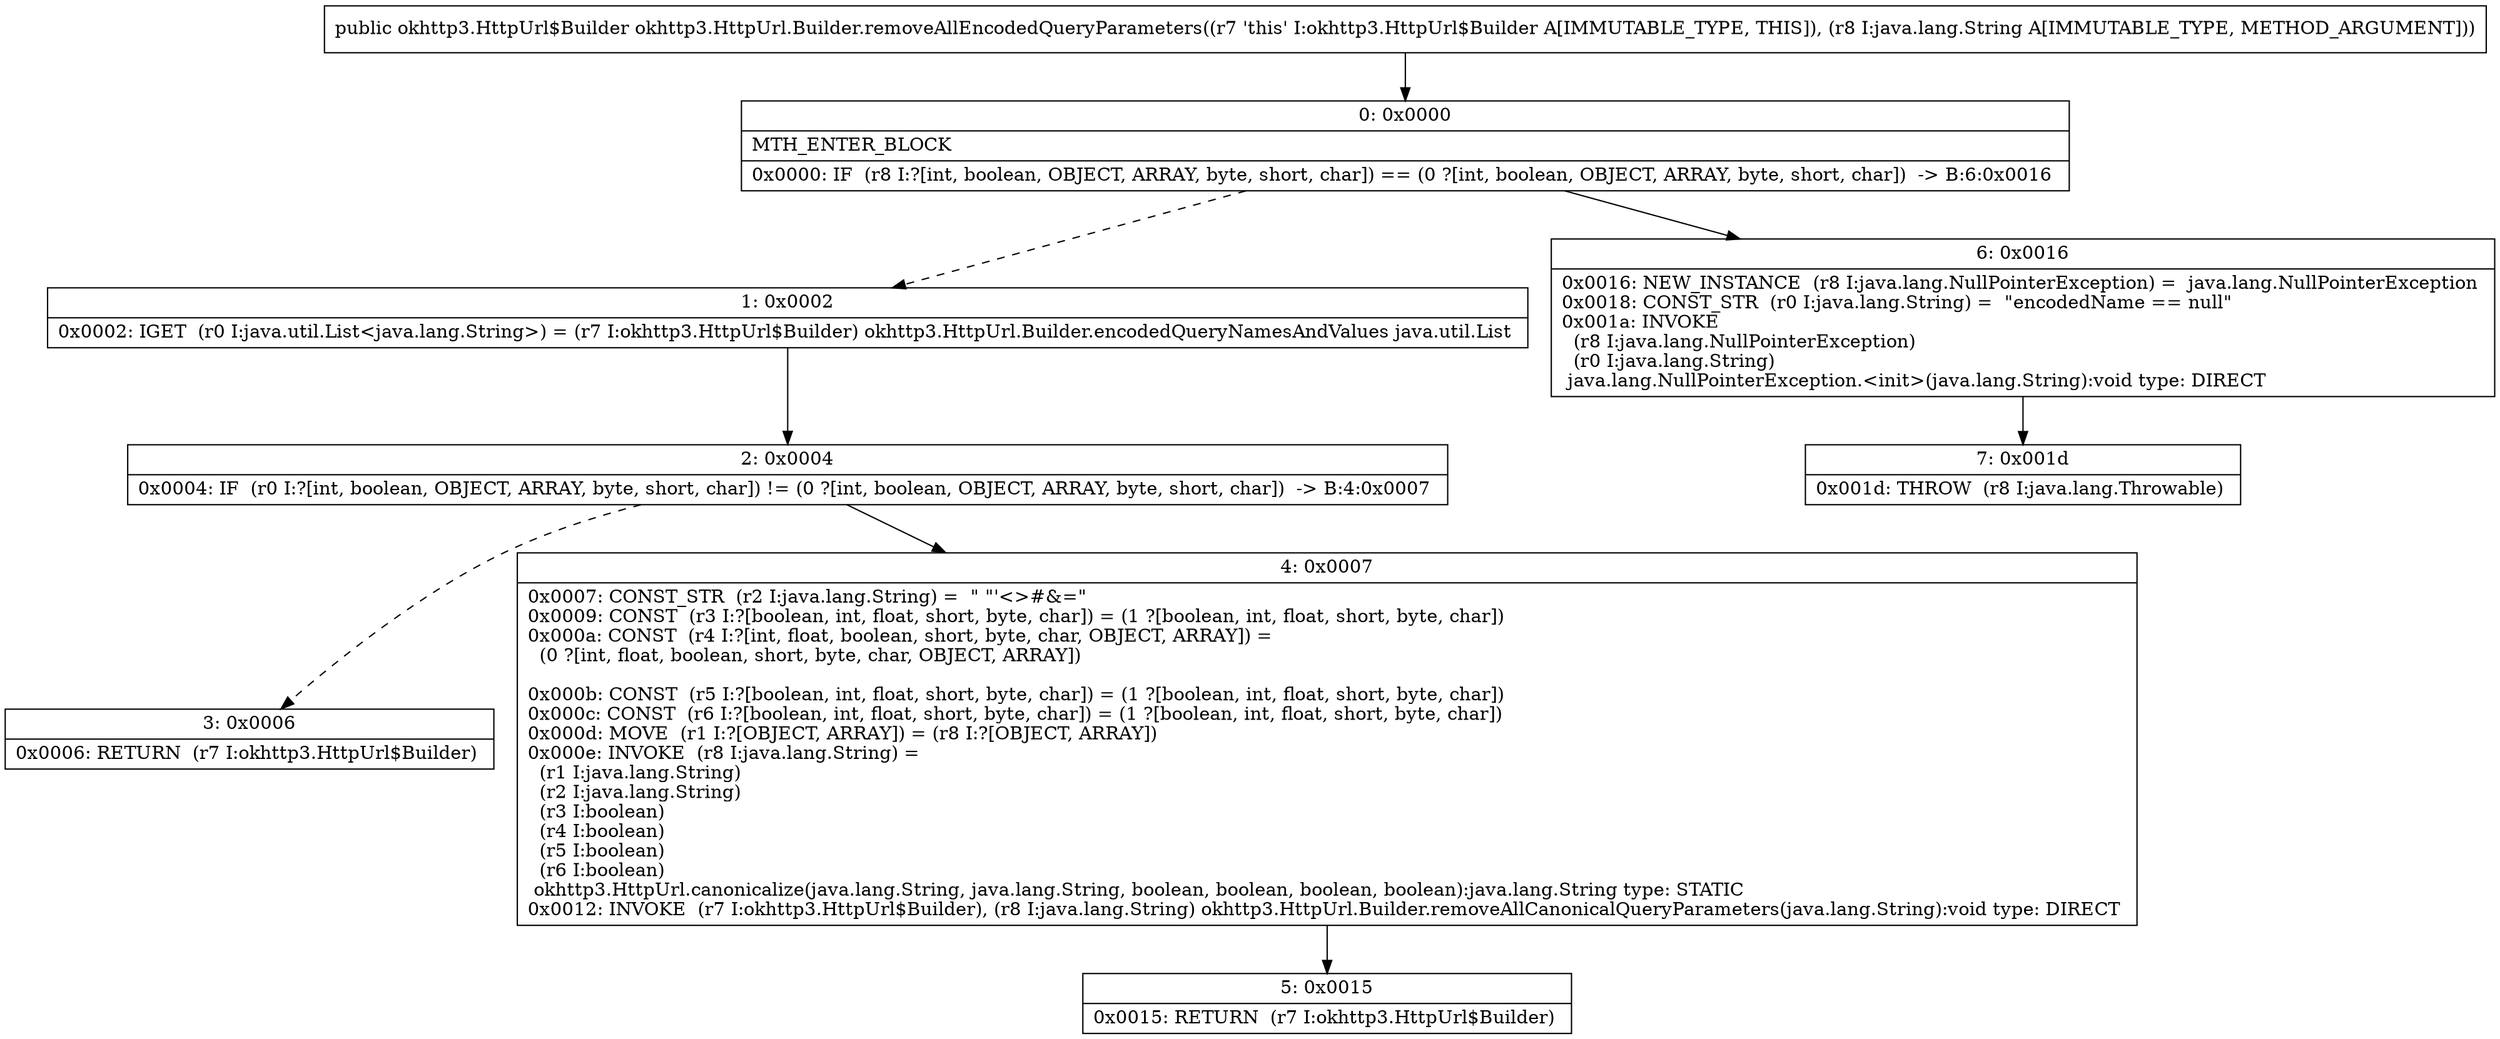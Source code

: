 digraph "CFG forokhttp3.HttpUrl.Builder.removeAllEncodedQueryParameters(Ljava\/lang\/String;)Lokhttp3\/HttpUrl$Builder;" {
Node_0 [shape=record,label="{0\:\ 0x0000|MTH_ENTER_BLOCK\l|0x0000: IF  (r8 I:?[int, boolean, OBJECT, ARRAY, byte, short, char]) == (0 ?[int, boolean, OBJECT, ARRAY, byte, short, char])  \-\> B:6:0x0016 \l}"];
Node_1 [shape=record,label="{1\:\ 0x0002|0x0002: IGET  (r0 I:java.util.List\<java.lang.String\>) = (r7 I:okhttp3.HttpUrl$Builder) okhttp3.HttpUrl.Builder.encodedQueryNamesAndValues java.util.List \l}"];
Node_2 [shape=record,label="{2\:\ 0x0004|0x0004: IF  (r0 I:?[int, boolean, OBJECT, ARRAY, byte, short, char]) != (0 ?[int, boolean, OBJECT, ARRAY, byte, short, char])  \-\> B:4:0x0007 \l}"];
Node_3 [shape=record,label="{3\:\ 0x0006|0x0006: RETURN  (r7 I:okhttp3.HttpUrl$Builder) \l}"];
Node_4 [shape=record,label="{4\:\ 0x0007|0x0007: CONST_STR  (r2 I:java.lang.String) =  \" \"'\<\>#&=\" \l0x0009: CONST  (r3 I:?[boolean, int, float, short, byte, char]) = (1 ?[boolean, int, float, short, byte, char]) \l0x000a: CONST  (r4 I:?[int, float, boolean, short, byte, char, OBJECT, ARRAY]) = \l  (0 ?[int, float, boolean, short, byte, char, OBJECT, ARRAY])\l \l0x000b: CONST  (r5 I:?[boolean, int, float, short, byte, char]) = (1 ?[boolean, int, float, short, byte, char]) \l0x000c: CONST  (r6 I:?[boolean, int, float, short, byte, char]) = (1 ?[boolean, int, float, short, byte, char]) \l0x000d: MOVE  (r1 I:?[OBJECT, ARRAY]) = (r8 I:?[OBJECT, ARRAY]) \l0x000e: INVOKE  (r8 I:java.lang.String) = \l  (r1 I:java.lang.String)\l  (r2 I:java.lang.String)\l  (r3 I:boolean)\l  (r4 I:boolean)\l  (r5 I:boolean)\l  (r6 I:boolean)\l okhttp3.HttpUrl.canonicalize(java.lang.String, java.lang.String, boolean, boolean, boolean, boolean):java.lang.String type: STATIC \l0x0012: INVOKE  (r7 I:okhttp3.HttpUrl$Builder), (r8 I:java.lang.String) okhttp3.HttpUrl.Builder.removeAllCanonicalQueryParameters(java.lang.String):void type: DIRECT \l}"];
Node_5 [shape=record,label="{5\:\ 0x0015|0x0015: RETURN  (r7 I:okhttp3.HttpUrl$Builder) \l}"];
Node_6 [shape=record,label="{6\:\ 0x0016|0x0016: NEW_INSTANCE  (r8 I:java.lang.NullPointerException) =  java.lang.NullPointerException \l0x0018: CONST_STR  (r0 I:java.lang.String) =  \"encodedName == null\" \l0x001a: INVOKE  \l  (r8 I:java.lang.NullPointerException)\l  (r0 I:java.lang.String)\l java.lang.NullPointerException.\<init\>(java.lang.String):void type: DIRECT \l}"];
Node_7 [shape=record,label="{7\:\ 0x001d|0x001d: THROW  (r8 I:java.lang.Throwable) \l}"];
MethodNode[shape=record,label="{public okhttp3.HttpUrl$Builder okhttp3.HttpUrl.Builder.removeAllEncodedQueryParameters((r7 'this' I:okhttp3.HttpUrl$Builder A[IMMUTABLE_TYPE, THIS]), (r8 I:java.lang.String A[IMMUTABLE_TYPE, METHOD_ARGUMENT])) }"];
MethodNode -> Node_0;
Node_0 -> Node_1[style=dashed];
Node_0 -> Node_6;
Node_1 -> Node_2;
Node_2 -> Node_3[style=dashed];
Node_2 -> Node_4;
Node_4 -> Node_5;
Node_6 -> Node_7;
}

